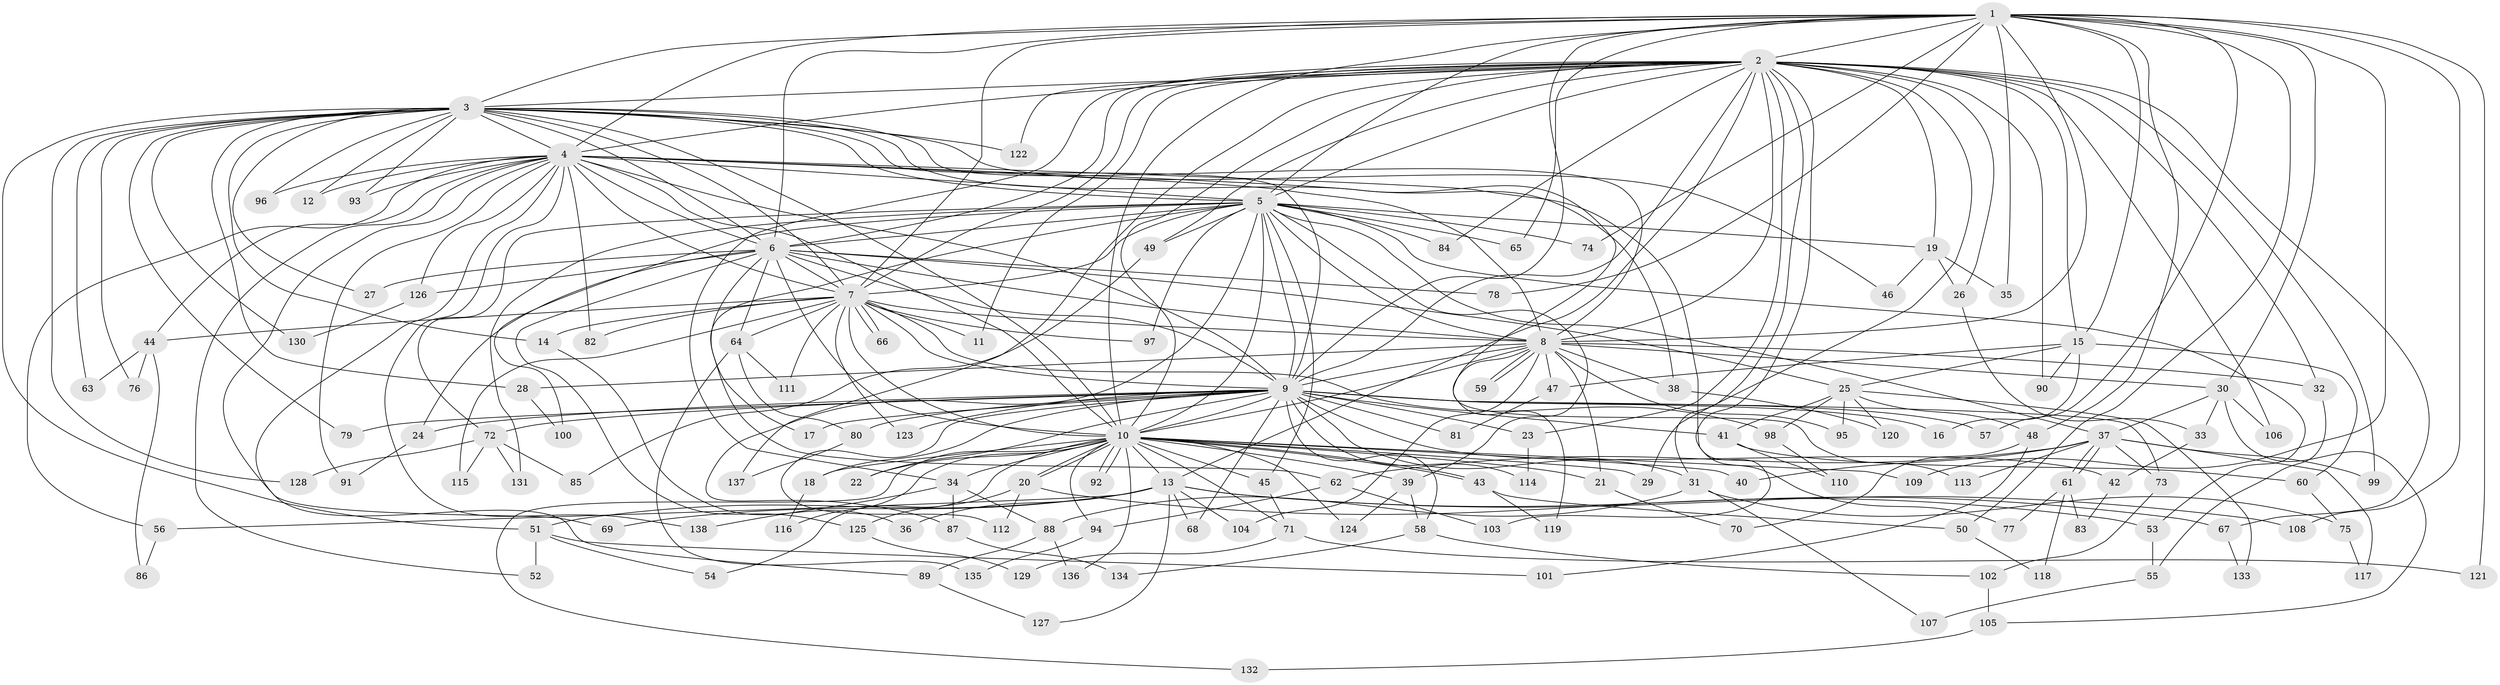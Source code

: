 // coarse degree distribution, {20: 0.01818181818181818, 2: 0.45454545454545453, 1: 0.21818181818181817, 4: 0.03636363636363636, 3: 0.14545454545454545, 27: 0.01818181818181818, 6: 0.01818181818181818, 22: 0.01818181818181818, 14: 0.01818181818181818, 8: 0.03636363636363636, 7: 0.01818181818181818}
// Generated by graph-tools (version 1.1) at 2025/47/03/04/25 21:47:13]
// undirected, 138 vertices, 301 edges
graph export_dot {
graph [start="1"]
  node [color=gray90,style=filled];
  1;
  2;
  3;
  4;
  5;
  6;
  7;
  8;
  9;
  10;
  11;
  12;
  13;
  14;
  15;
  16;
  17;
  18;
  19;
  20;
  21;
  22;
  23;
  24;
  25;
  26;
  27;
  28;
  29;
  30;
  31;
  32;
  33;
  34;
  35;
  36;
  37;
  38;
  39;
  40;
  41;
  42;
  43;
  44;
  45;
  46;
  47;
  48;
  49;
  50;
  51;
  52;
  53;
  54;
  55;
  56;
  57;
  58;
  59;
  60;
  61;
  62;
  63;
  64;
  65;
  66;
  67;
  68;
  69;
  70;
  71;
  72;
  73;
  74;
  75;
  76;
  77;
  78;
  79;
  80;
  81;
  82;
  83;
  84;
  85;
  86;
  87;
  88;
  89;
  90;
  91;
  92;
  93;
  94;
  95;
  96;
  97;
  98;
  99;
  100;
  101;
  102;
  103;
  104;
  105;
  106;
  107;
  108;
  109;
  110;
  111;
  112;
  113;
  114;
  115;
  116;
  117;
  118;
  119;
  120;
  121;
  122;
  123;
  124;
  125;
  126;
  127;
  128;
  129;
  130;
  131;
  132;
  133;
  134;
  135;
  136;
  137;
  138;
  1 -- 2;
  1 -- 3;
  1 -- 4;
  1 -- 5;
  1 -- 6;
  1 -- 7;
  1 -- 8;
  1 -- 9;
  1 -- 10;
  1 -- 15;
  1 -- 30;
  1 -- 35;
  1 -- 48;
  1 -- 50;
  1 -- 57;
  1 -- 65;
  1 -- 74;
  1 -- 78;
  1 -- 108;
  1 -- 109;
  1 -- 121;
  2 -- 3;
  2 -- 4;
  2 -- 5;
  2 -- 6;
  2 -- 7;
  2 -- 8;
  2 -- 9;
  2 -- 10;
  2 -- 11;
  2 -- 13;
  2 -- 15;
  2 -- 19;
  2 -- 23;
  2 -- 26;
  2 -- 29;
  2 -- 31;
  2 -- 32;
  2 -- 34;
  2 -- 49;
  2 -- 67;
  2 -- 84;
  2 -- 90;
  2 -- 99;
  2 -- 103;
  2 -- 106;
  2 -- 122;
  2 -- 137;
  3 -- 4;
  3 -- 5;
  3 -- 6;
  3 -- 7;
  3 -- 8;
  3 -- 9;
  3 -- 10;
  3 -- 12;
  3 -- 14;
  3 -- 27;
  3 -- 28;
  3 -- 46;
  3 -- 51;
  3 -- 63;
  3 -- 76;
  3 -- 79;
  3 -- 93;
  3 -- 96;
  3 -- 113;
  3 -- 122;
  3 -- 128;
  3 -- 130;
  4 -- 5;
  4 -- 6;
  4 -- 7;
  4 -- 8;
  4 -- 9;
  4 -- 10;
  4 -- 12;
  4 -- 38;
  4 -- 44;
  4 -- 52;
  4 -- 56;
  4 -- 69;
  4 -- 77;
  4 -- 82;
  4 -- 89;
  4 -- 91;
  4 -- 93;
  4 -- 96;
  4 -- 126;
  4 -- 138;
  5 -- 6;
  5 -- 7;
  5 -- 8;
  5 -- 9;
  5 -- 10;
  5 -- 19;
  5 -- 37;
  5 -- 39;
  5 -- 45;
  5 -- 49;
  5 -- 53;
  5 -- 62;
  5 -- 65;
  5 -- 72;
  5 -- 74;
  5 -- 84;
  5 -- 87;
  5 -- 97;
  5 -- 100;
  5 -- 131;
  6 -- 7;
  6 -- 8;
  6 -- 9;
  6 -- 10;
  6 -- 17;
  6 -- 24;
  6 -- 25;
  6 -- 27;
  6 -- 64;
  6 -- 78;
  6 -- 125;
  6 -- 126;
  7 -- 8;
  7 -- 9;
  7 -- 10;
  7 -- 11;
  7 -- 14;
  7 -- 44;
  7 -- 64;
  7 -- 66;
  7 -- 66;
  7 -- 82;
  7 -- 97;
  7 -- 98;
  7 -- 111;
  7 -- 115;
  7 -- 123;
  8 -- 9;
  8 -- 10;
  8 -- 21;
  8 -- 28;
  8 -- 30;
  8 -- 32;
  8 -- 38;
  8 -- 47;
  8 -- 59;
  8 -- 59;
  8 -- 95;
  8 -- 104;
  8 -- 119;
  9 -- 10;
  9 -- 16;
  9 -- 17;
  9 -- 18;
  9 -- 22;
  9 -- 23;
  9 -- 24;
  9 -- 31;
  9 -- 41;
  9 -- 42;
  9 -- 57;
  9 -- 58;
  9 -- 68;
  9 -- 72;
  9 -- 73;
  9 -- 79;
  9 -- 80;
  9 -- 81;
  9 -- 112;
  9 -- 114;
  9 -- 123;
  10 -- 13;
  10 -- 18;
  10 -- 20;
  10 -- 20;
  10 -- 21;
  10 -- 22;
  10 -- 29;
  10 -- 34;
  10 -- 39;
  10 -- 40;
  10 -- 43;
  10 -- 43;
  10 -- 45;
  10 -- 54;
  10 -- 71;
  10 -- 92;
  10 -- 92;
  10 -- 94;
  10 -- 109;
  10 -- 116;
  10 -- 124;
  10 -- 132;
  10 -- 136;
  13 -- 36;
  13 -- 51;
  13 -- 56;
  13 -- 67;
  13 -- 68;
  13 -- 69;
  13 -- 104;
  13 -- 108;
  13 -- 127;
  14 -- 36;
  15 -- 16;
  15 -- 25;
  15 -- 47;
  15 -- 60;
  15 -- 90;
  18 -- 116;
  19 -- 26;
  19 -- 35;
  19 -- 46;
  20 -- 53;
  20 -- 112;
  20 -- 125;
  21 -- 70;
  23 -- 114;
  24 -- 91;
  25 -- 41;
  25 -- 48;
  25 -- 95;
  25 -- 98;
  25 -- 120;
  25 -- 133;
  26 -- 33;
  28 -- 100;
  30 -- 33;
  30 -- 37;
  30 -- 105;
  30 -- 106;
  31 -- 75;
  31 -- 88;
  31 -- 107;
  32 -- 55;
  33 -- 42;
  34 -- 87;
  34 -- 88;
  34 -- 138;
  37 -- 40;
  37 -- 61;
  37 -- 61;
  37 -- 62;
  37 -- 73;
  37 -- 99;
  37 -- 113;
  37 -- 117;
  38 -- 120;
  39 -- 58;
  39 -- 124;
  41 -- 60;
  41 -- 110;
  42 -- 83;
  43 -- 50;
  43 -- 119;
  44 -- 63;
  44 -- 76;
  44 -- 86;
  45 -- 71;
  47 -- 81;
  48 -- 70;
  48 -- 101;
  49 -- 85;
  50 -- 118;
  51 -- 52;
  51 -- 54;
  51 -- 101;
  53 -- 55;
  55 -- 107;
  56 -- 86;
  58 -- 102;
  58 -- 134;
  60 -- 75;
  61 -- 77;
  61 -- 83;
  61 -- 118;
  62 -- 94;
  62 -- 103;
  64 -- 80;
  64 -- 111;
  64 -- 135;
  67 -- 133;
  71 -- 121;
  71 -- 129;
  72 -- 85;
  72 -- 115;
  72 -- 128;
  72 -- 131;
  73 -- 102;
  75 -- 117;
  80 -- 137;
  87 -- 134;
  88 -- 89;
  88 -- 136;
  89 -- 127;
  94 -- 135;
  98 -- 110;
  102 -- 105;
  105 -- 132;
  125 -- 129;
  126 -- 130;
}
